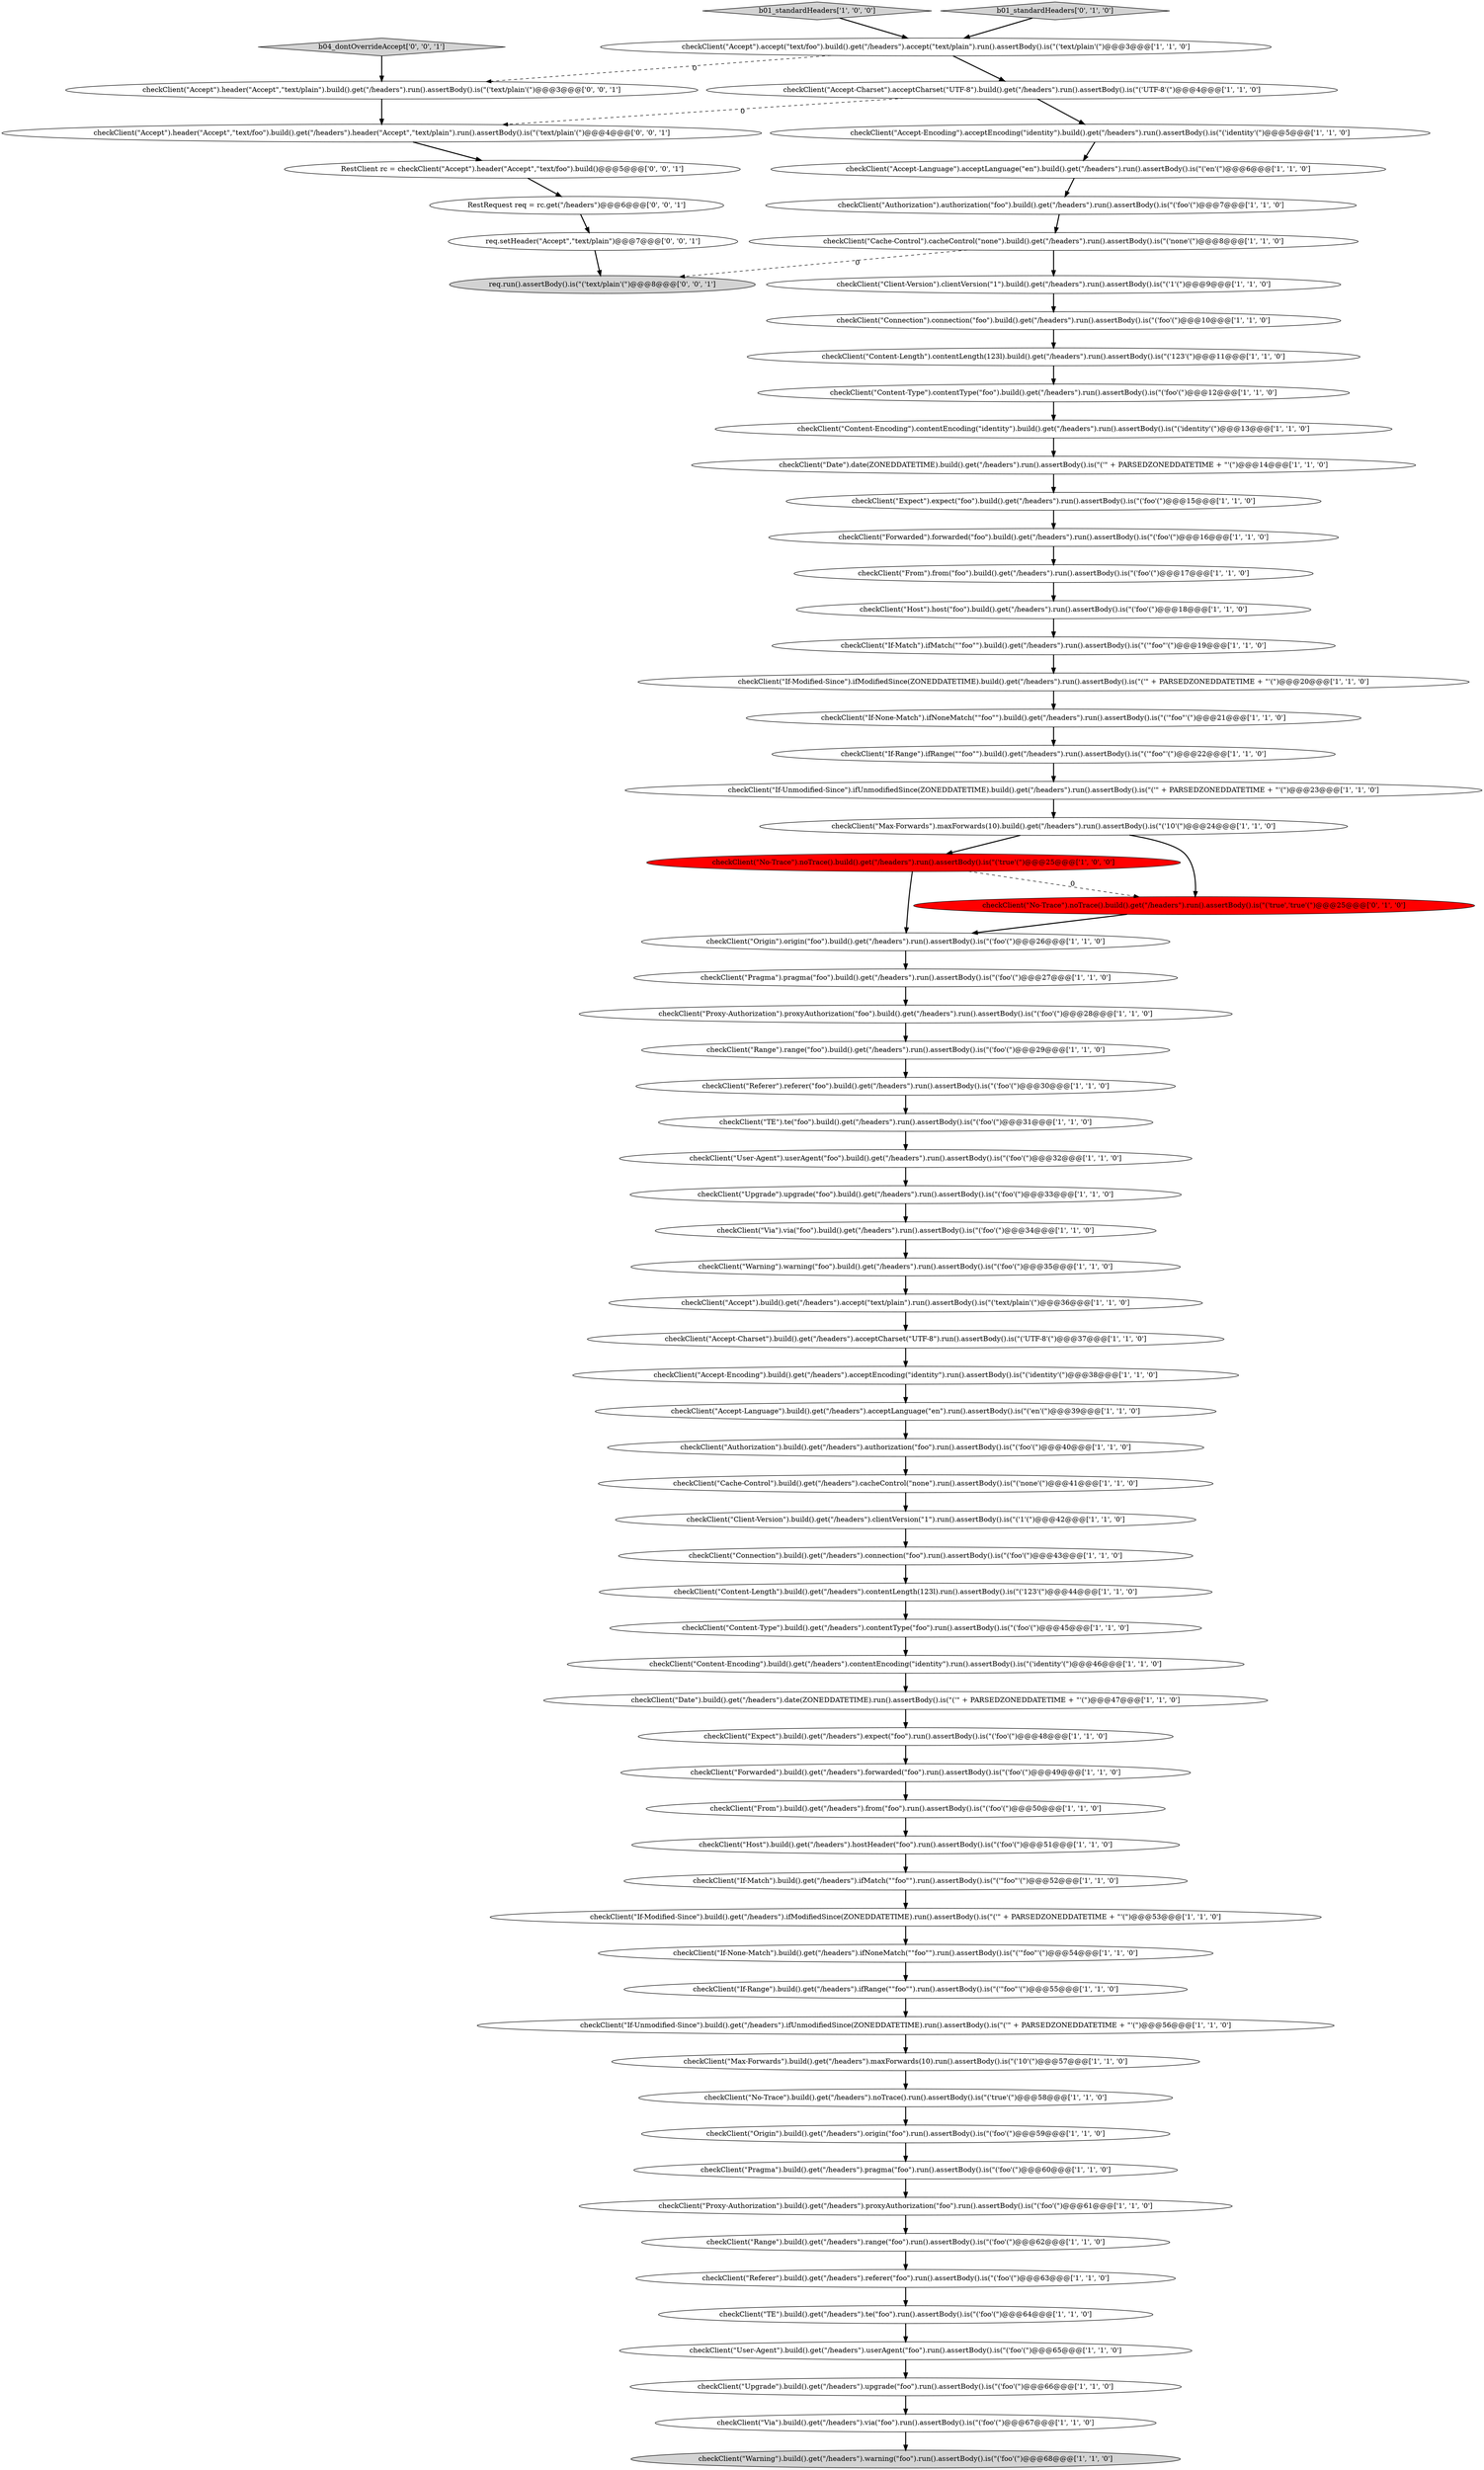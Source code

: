 digraph {
52 [style = filled, label = "checkClient(\"Range\").range(\"foo\").build().get(\"/headers\").run().assertBody().is(\"('foo'(\")@@@29@@@['1', '1', '0']", fillcolor = white, shape = ellipse image = "AAA0AAABBB1BBB"];
9 [style = filled, label = "checkClient(\"From\").build().get(\"/headers\").from(\"foo\").run().assertBody().is(\"('foo'(\")@@@50@@@['1', '1', '0']", fillcolor = white, shape = ellipse image = "AAA0AAABBB1BBB"];
48 [style = filled, label = "checkClient(\"If-Modified-Since\").ifModifiedSince(ZONEDDATETIME).build().get(\"/headers\").run().assertBody().is(\"('\" + PARSEDZONEDDATETIME + \"'(\")@@@20@@@['1', '1', '0']", fillcolor = white, shape = ellipse image = "AAA0AAABBB1BBB"];
59 [style = filled, label = "checkClient(\"No-Trace\").noTrace().build().get(\"/headers\").run().assertBody().is(\"('true'(\")@@@25@@@['1', '0', '0']", fillcolor = red, shape = ellipse image = "AAA1AAABBB1BBB"];
32 [style = filled, label = "checkClient(\"Forwarded\").build().get(\"/headers\").forwarded(\"foo\").run().assertBody().is(\"('foo'(\")@@@49@@@['1', '1', '0']", fillcolor = white, shape = ellipse image = "AAA0AAABBB1BBB"];
4 [style = filled, label = "checkClient(\"Content-Encoding\").build().get(\"/headers\").contentEncoding(\"identity\").run().assertBody().is(\"('identity'(\")@@@46@@@['1', '1', '0']", fillcolor = white, shape = ellipse image = "AAA0AAABBB1BBB"];
24 [style = filled, label = "checkClient(\"Content-Type\").contentType(\"foo\").build().get(\"/headers\").run().assertBody().is(\"('foo'(\")@@@12@@@['1', '1', '0']", fillcolor = white, shape = ellipse image = "AAA0AAABBB1BBB"];
29 [style = filled, label = "checkClient(\"No-Trace\").build().get(\"/headers\").noTrace().run().assertBody().is(\"('true'(\")@@@58@@@['1', '1', '0']", fillcolor = white, shape = ellipse image = "AAA0AAABBB1BBB"];
54 [style = filled, label = "checkClient(\"If-Range\").build().get(\"/headers\").ifRange(\"\"foo\"\").run().assertBody().is(\"('\"foo\"'(\")@@@55@@@['1', '1', '0']", fillcolor = white, shape = ellipse image = "AAA0AAABBB1BBB"];
28 [style = filled, label = "checkClient(\"Cache-Control\").build().get(\"/headers\").cacheControl(\"none\").run().assertBody().is(\"('none'(\")@@@41@@@['1', '1', '0']", fillcolor = white, shape = ellipse image = "AAA0AAABBB1BBB"];
61 [style = filled, label = "checkClient(\"Proxy-Authorization\").build().get(\"/headers\").proxyAuthorization(\"foo\").run().assertBody().is(\"('foo'(\")@@@61@@@['1', '1', '0']", fillcolor = white, shape = ellipse image = "AAA0AAABBB1BBB"];
0 [style = filled, label = "checkClient(\"Referer\").referer(\"foo\").build().get(\"/headers\").run().assertBody().is(\"('foo'(\")@@@30@@@['1', '1', '0']", fillcolor = white, shape = ellipse image = "AAA0AAABBB1BBB"];
49 [style = filled, label = "checkClient(\"Expect\").build().get(\"/headers\").expect(\"foo\").run().assertBody().is(\"('foo'(\")@@@48@@@['1', '1', '0']", fillcolor = white, shape = ellipse image = "AAA0AAABBB1BBB"];
7 [style = filled, label = "checkClient(\"Authorization\").build().get(\"/headers\").authorization(\"foo\").run().assertBody().is(\"('foo'(\")@@@40@@@['1', '1', '0']", fillcolor = white, shape = ellipse image = "AAA0AAABBB1BBB"];
25 [style = filled, label = "checkClient(\"Upgrade\").upgrade(\"foo\").build().get(\"/headers\").run().assertBody().is(\"('foo'(\")@@@33@@@['1', '1', '0']", fillcolor = white, shape = ellipse image = "AAA0AAABBB1BBB"];
40 [style = filled, label = "checkClient(\"If-None-Match\").build().get(\"/headers\").ifNoneMatch(\"\"foo\"\").run().assertBody().is(\"('\"foo\"'(\")@@@54@@@['1', '1', '0']", fillcolor = white, shape = ellipse image = "AAA0AAABBB1BBB"];
64 [style = filled, label = "b01_standardHeaders['1', '0', '0']", fillcolor = lightgray, shape = diamond image = "AAA0AAABBB1BBB"];
21 [style = filled, label = "checkClient(\"Pragma\").pragma(\"foo\").build().get(\"/headers\").run().assertBody().is(\"('foo'(\")@@@27@@@['1', '1', '0']", fillcolor = white, shape = ellipse image = "AAA0AAABBB1BBB"];
3 [style = filled, label = "checkClient(\"If-Range\").ifRange(\"\"foo\"\").build().get(\"/headers\").run().assertBody().is(\"('\"foo\"'(\")@@@22@@@['1', '1', '0']", fillcolor = white, shape = ellipse image = "AAA0AAABBB1BBB"];
58 [style = filled, label = "checkClient(\"Content-Encoding\").contentEncoding(\"identity\").build().get(\"/headers\").run().assertBody().is(\"('identity'(\")@@@13@@@['1', '1', '0']", fillcolor = white, shape = ellipse image = "AAA0AAABBB1BBB"];
15 [style = filled, label = "checkClient(\"Cache-Control\").cacheControl(\"none\").build().get(\"/headers\").run().assertBody().is(\"('none'(\")@@@8@@@['1', '1', '0']", fillcolor = white, shape = ellipse image = "AAA0AAABBB1BBB"];
70 [style = filled, label = "RestRequest req = rc.get(\"/headers\")@@@6@@@['0', '0', '1']", fillcolor = white, shape = ellipse image = "AAA0AAABBB3BBB"];
51 [style = filled, label = "checkClient(\"Content-Length\").build().get(\"/headers\").contentLength(123l).run().assertBody().is(\"('123'(\")@@@44@@@['1', '1', '0']", fillcolor = white, shape = ellipse image = "AAA0AAABBB1BBB"];
71 [style = filled, label = "checkClient(\"Accept\").header(\"Accept\",\"text/foo\").build().get(\"/headers\").header(\"Accept\",\"text/plain\").run().assertBody().is(\"('text/plain'(\")@@@4@@@['0', '0', '1']", fillcolor = white, shape = ellipse image = "AAA0AAABBB3BBB"];
72 [style = filled, label = "req.setHeader(\"Accept\",\"text/plain\")@@@7@@@['0', '0', '1']", fillcolor = white, shape = ellipse image = "AAA0AAABBB3BBB"];
74 [style = filled, label = "RestClient rc = checkClient(\"Accept\").header(\"Accept\",\"text/foo\").build()@@@5@@@['0', '0', '1']", fillcolor = white, shape = ellipse image = "AAA0AAABBB3BBB"];
33 [style = filled, label = "checkClient(\"Content-Type\").build().get(\"/headers\").contentType(\"foo\").run().assertBody().is(\"('foo'(\")@@@45@@@['1', '1', '0']", fillcolor = white, shape = ellipse image = "AAA0AAABBB1BBB"];
75 [style = filled, label = "req.run().assertBody().is(\"('text/plain'(\")@@@8@@@['0', '0', '1']", fillcolor = lightgray, shape = ellipse image = "AAA0AAABBB3BBB"];
10 [style = filled, label = "checkClient(\"If-Modified-Since\").build().get(\"/headers\").ifModifiedSince(ZONEDDATETIME).run().assertBody().is(\"('\" + PARSEDZONEDDATETIME + \"'(\")@@@53@@@['1', '1', '0']", fillcolor = white, shape = ellipse image = "AAA0AAABBB1BBB"];
44 [style = filled, label = "checkClient(\"Accept-Encoding\").acceptEncoding(\"identity\").build().get(\"/headers\").run().assertBody().is(\"('identity'(\")@@@5@@@['1', '1', '0']", fillcolor = white, shape = ellipse image = "AAA0AAABBB1BBB"];
69 [style = filled, label = "checkClient(\"Accept\").header(\"Accept\",\"text/plain\").build().get(\"/headers\").run().assertBody().is(\"('text/plain'(\")@@@3@@@['0', '0', '1']", fillcolor = white, shape = ellipse image = "AAA0AAABBB3BBB"];
19 [style = filled, label = "checkClient(\"Accept-Charset\").acceptCharset(\"UTF-8\").build().get(\"/headers\").run().assertBody().is(\"('UTF-8'(\")@@@4@@@['1', '1', '0']", fillcolor = white, shape = ellipse image = "AAA0AAABBB1BBB"];
12 [style = filled, label = "checkClient(\"Date\").date(ZONEDDATETIME).build().get(\"/headers\").run().assertBody().is(\"('\" + PARSEDZONEDDATETIME + \"'(\")@@@14@@@['1', '1', '0']", fillcolor = white, shape = ellipse image = "AAA0AAABBB1BBB"];
6 [style = filled, label = "checkClient(\"Referer\").build().get(\"/headers\").referer(\"foo\").run().assertBody().is(\"('foo'(\")@@@63@@@['1', '1', '0']", fillcolor = white, shape = ellipse image = "AAA0AAABBB1BBB"];
42 [style = filled, label = "checkClient(\"Proxy-Authorization\").proxyAuthorization(\"foo\").build().get(\"/headers\").run().assertBody().is(\"('foo'(\")@@@28@@@['1', '1', '0']", fillcolor = white, shape = ellipse image = "AAA0AAABBB1BBB"];
46 [style = filled, label = "checkClient(\"TE\").build().get(\"/headers\").te(\"foo\").run().assertBody().is(\"('foo'(\")@@@64@@@['1', '1', '0']", fillcolor = white, shape = ellipse image = "AAA0AAABBB1BBB"];
36 [style = filled, label = "checkClient(\"Authorization\").authorization(\"foo\").build().get(\"/headers\").run().assertBody().is(\"('foo'(\")@@@7@@@['1', '1', '0']", fillcolor = white, shape = ellipse image = "AAA0AAABBB1BBB"];
55 [style = filled, label = "checkClient(\"Forwarded\").forwarded(\"foo\").build().get(\"/headers\").run().assertBody().is(\"('foo'(\")@@@16@@@['1', '1', '0']", fillcolor = white, shape = ellipse image = "AAA0AAABBB1BBB"];
5 [style = filled, label = "checkClient(\"Host\").build().get(\"/headers\").hostHeader(\"foo\").run().assertBody().is(\"('foo'(\")@@@51@@@['1', '1', '0']", fillcolor = white, shape = ellipse image = "AAA0AAABBB1BBB"];
17 [style = filled, label = "checkClient(\"Via\").build().get(\"/headers\").via(\"foo\").run().assertBody().is(\"('foo'(\")@@@67@@@['1', '1', '0']", fillcolor = white, shape = ellipse image = "AAA0AAABBB1BBB"];
26 [style = filled, label = "checkClient(\"If-Match\").ifMatch(\"\"foo\"\").build().get(\"/headers\").run().assertBody().is(\"('\"foo\"'(\")@@@19@@@['1', '1', '0']", fillcolor = white, shape = ellipse image = "AAA0AAABBB1BBB"];
16 [style = filled, label = "checkClient(\"Warning\").warning(\"foo\").build().get(\"/headers\").run().assertBody().is(\"('foo'(\")@@@35@@@['1', '1', '0']", fillcolor = white, shape = ellipse image = "AAA0AAABBB1BBB"];
27 [style = filled, label = "checkClient(\"Expect\").expect(\"foo\").build().get(\"/headers\").run().assertBody().is(\"('foo'(\")@@@15@@@['1', '1', '0']", fillcolor = white, shape = ellipse image = "AAA0AAABBB1BBB"];
39 [style = filled, label = "checkClient(\"User-Agent\").userAgent(\"foo\").build().get(\"/headers\").run().assertBody().is(\"('foo'(\")@@@32@@@['1', '1', '0']", fillcolor = white, shape = ellipse image = "AAA0AAABBB1BBB"];
30 [style = filled, label = "checkClient(\"Connection\").connection(\"foo\").build().get(\"/headers\").run().assertBody().is(\"('foo'(\")@@@10@@@['1', '1', '0']", fillcolor = white, shape = ellipse image = "AAA0AAABBB1BBB"];
34 [style = filled, label = "checkClient(\"If-Unmodified-Since\").build().get(\"/headers\").ifUnmodifiedSince(ZONEDDATETIME).run().assertBody().is(\"('\" + PARSEDZONEDDATETIME + \"'(\")@@@56@@@['1', '1', '0']", fillcolor = white, shape = ellipse image = "AAA0AAABBB1BBB"];
41 [style = filled, label = "checkClient(\"Max-Forwards\").maxForwards(10).build().get(\"/headers\").run().assertBody().is(\"('10'(\")@@@24@@@['1', '1', '0']", fillcolor = white, shape = ellipse image = "AAA0AAABBB1BBB"];
31 [style = filled, label = "checkClient(\"Accept-Language\").build().get(\"/headers\").acceptLanguage(\"en\").run().assertBody().is(\"('en'(\")@@@39@@@['1', '1', '0']", fillcolor = white, shape = ellipse image = "AAA0AAABBB1BBB"];
45 [style = filled, label = "checkClient(\"Origin\").build().get(\"/headers\").origin(\"foo\").run().assertBody().is(\"('foo'(\")@@@59@@@['1', '1', '0']", fillcolor = white, shape = ellipse image = "AAA0AAABBB1BBB"];
11 [style = filled, label = "checkClient(\"Warning\").build().get(\"/headers\").warning(\"foo\").run().assertBody().is(\"('foo'(\")@@@68@@@['1', '1', '0']", fillcolor = lightgray, shape = ellipse image = "AAA0AAABBB1BBB"];
38 [style = filled, label = "checkClient(\"Accept-Language\").acceptLanguage(\"en\").build().get(\"/headers\").run().assertBody().is(\"('en'(\")@@@6@@@['1', '1', '0']", fillcolor = white, shape = ellipse image = "AAA0AAABBB1BBB"];
60 [style = filled, label = "checkClient(\"Accept-Encoding\").build().get(\"/headers\").acceptEncoding(\"identity\").run().assertBody().is(\"('identity'(\")@@@38@@@['1', '1', '0']", fillcolor = white, shape = ellipse image = "AAA0AAABBB1BBB"];
66 [style = filled, label = "checkClient(\"User-Agent\").build().get(\"/headers\").userAgent(\"foo\").run().assertBody().is(\"('foo'(\")@@@65@@@['1', '1', '0']", fillcolor = white, shape = ellipse image = "AAA0AAABBB1BBB"];
13 [style = filled, label = "checkClient(\"Host\").host(\"foo\").build().get(\"/headers\").run().assertBody().is(\"('foo'(\")@@@18@@@['1', '1', '0']", fillcolor = white, shape = ellipse image = "AAA0AAABBB1BBB"];
37 [style = filled, label = "checkClient(\"TE\").te(\"foo\").build().get(\"/headers\").run().assertBody().is(\"('foo'(\")@@@31@@@['1', '1', '0']", fillcolor = white, shape = ellipse image = "AAA0AAABBB1BBB"];
65 [style = filled, label = "checkClient(\"If-None-Match\").ifNoneMatch(\"\"foo\"\").build().get(\"/headers\").run().assertBody().is(\"('\"foo\"'(\")@@@21@@@['1', '1', '0']", fillcolor = white, shape = ellipse image = "AAA0AAABBB1BBB"];
56 [style = filled, label = "checkClient(\"Date\").build().get(\"/headers\").date(ZONEDDATETIME).run().assertBody().is(\"('\" + PARSEDZONEDDATETIME + \"'(\")@@@47@@@['1', '1', '0']", fillcolor = white, shape = ellipse image = "AAA0AAABBB1BBB"];
23 [style = filled, label = "checkClient(\"Range\").build().get(\"/headers\").range(\"foo\").run().assertBody().is(\"('foo'(\")@@@62@@@['1', '1', '0']", fillcolor = white, shape = ellipse image = "AAA0AAABBB1BBB"];
73 [style = filled, label = "b04_dontOverrideAccept['0', '0', '1']", fillcolor = lightgray, shape = diamond image = "AAA0AAABBB3BBB"];
2 [style = filled, label = "checkClient(\"If-Unmodified-Since\").ifUnmodifiedSince(ZONEDDATETIME).build().get(\"/headers\").run().assertBody().is(\"('\" + PARSEDZONEDDATETIME + \"'(\")@@@23@@@['1', '1', '0']", fillcolor = white, shape = ellipse image = "AAA0AAABBB1BBB"];
43 [style = filled, label = "checkClient(\"Client-Version\").clientVersion(\"1\").build().get(\"/headers\").run().assertBody().is(\"('1'(\")@@@9@@@['1', '1', '0']", fillcolor = white, shape = ellipse image = "AAA0AAABBB1BBB"];
47 [style = filled, label = "checkClient(\"Accept-Charset\").build().get(\"/headers\").acceptCharset(\"UTF-8\").run().assertBody().is(\"('UTF-8'(\")@@@37@@@['1', '1', '0']", fillcolor = white, shape = ellipse image = "AAA0AAABBB1BBB"];
62 [style = filled, label = "checkClient(\"Max-Forwards\").build().get(\"/headers\").maxForwards(10).run().assertBody().is(\"('10'(\")@@@57@@@['1', '1', '0']", fillcolor = white, shape = ellipse image = "AAA0AAABBB1BBB"];
68 [style = filled, label = "b01_standardHeaders['0', '1', '0']", fillcolor = lightgray, shape = diamond image = "AAA0AAABBB2BBB"];
22 [style = filled, label = "checkClient(\"Accept\").build().get(\"/headers\").accept(\"text/plain\").run().assertBody().is(\"('text/plain'(\")@@@36@@@['1', '1', '0']", fillcolor = white, shape = ellipse image = "AAA0AAABBB1BBB"];
67 [style = filled, label = "checkClient(\"No-Trace\").noTrace().build().get(\"/headers\").run().assertBody().is(\"('true','true'(\")@@@25@@@['0', '1', '0']", fillcolor = red, shape = ellipse image = "AAA1AAABBB2BBB"];
1 [style = filled, label = "checkClient(\"Origin\").origin(\"foo\").build().get(\"/headers\").run().assertBody().is(\"('foo'(\")@@@26@@@['1', '1', '0']", fillcolor = white, shape = ellipse image = "AAA0AAABBB1BBB"];
8 [style = filled, label = "checkClient(\"Connection\").build().get(\"/headers\").connection(\"foo\").run().assertBody().is(\"('foo'(\")@@@43@@@['1', '1', '0']", fillcolor = white, shape = ellipse image = "AAA0AAABBB1BBB"];
20 [style = filled, label = "checkClient(\"Client-Version\").build().get(\"/headers\").clientVersion(\"1\").run().assertBody().is(\"('1'(\")@@@42@@@['1', '1', '0']", fillcolor = white, shape = ellipse image = "AAA0AAABBB1BBB"];
63 [style = filled, label = "checkClient(\"Upgrade\").build().get(\"/headers\").upgrade(\"foo\").run().assertBody().is(\"('foo'(\")@@@66@@@['1', '1', '0']", fillcolor = white, shape = ellipse image = "AAA0AAABBB1BBB"];
50 [style = filled, label = "checkClient(\"Accept\").accept(\"text/foo\").build().get(\"/headers\").accept(\"text/plain\").run().assertBody().is(\"('text/plain'(\")@@@3@@@['1', '1', '0']", fillcolor = white, shape = ellipse image = "AAA0AAABBB1BBB"];
18 [style = filled, label = "checkClient(\"Pragma\").build().get(\"/headers\").pragma(\"foo\").run().assertBody().is(\"('foo'(\")@@@60@@@['1', '1', '0']", fillcolor = white, shape = ellipse image = "AAA0AAABBB1BBB"];
57 [style = filled, label = "checkClient(\"Content-Length\").contentLength(123l).build().get(\"/headers\").run().assertBody().is(\"('123'(\")@@@11@@@['1', '1', '0']", fillcolor = white, shape = ellipse image = "AAA0AAABBB1BBB"];
35 [style = filled, label = "checkClient(\"If-Match\").build().get(\"/headers\").ifMatch(\"\"foo\"\").run().assertBody().is(\"('\"foo\"'(\")@@@52@@@['1', '1', '0']", fillcolor = white, shape = ellipse image = "AAA0AAABBB1BBB"];
14 [style = filled, label = "checkClient(\"From\").from(\"foo\").build().get(\"/headers\").run().assertBody().is(\"('foo'(\")@@@17@@@['1', '1', '0']", fillcolor = white, shape = ellipse image = "AAA0AAABBB1BBB"];
53 [style = filled, label = "checkClient(\"Via\").via(\"foo\").build().get(\"/headers\").run().assertBody().is(\"('foo'(\")@@@34@@@['1', '1', '0']", fillcolor = white, shape = ellipse image = "AAA0AAABBB1BBB"];
66->63 [style = bold, label=""];
15->75 [style = dashed, label="0"];
2->41 [style = bold, label=""];
65->3 [style = bold, label=""];
21->42 [style = bold, label=""];
40->54 [style = bold, label=""];
56->49 [style = bold, label=""];
50->69 [style = dashed, label="0"];
50->19 [style = bold, label=""];
0->37 [style = bold, label=""];
28->20 [style = bold, label=""];
72->75 [style = bold, label=""];
42->52 [style = bold, label=""];
68->50 [style = bold, label=""];
33->4 [style = bold, label=""];
24->58 [style = bold, label=""];
55->14 [style = bold, label=""];
36->15 [style = bold, label=""];
30->57 [style = bold, label=""];
62->29 [style = bold, label=""];
25->53 [style = bold, label=""];
38->36 [style = bold, label=""];
59->67 [style = dashed, label="0"];
73->69 [style = bold, label=""];
67->1 [style = bold, label=""];
8->51 [style = bold, label=""];
16->22 [style = bold, label=""];
58->12 [style = bold, label=""];
41->59 [style = bold, label=""];
31->7 [style = bold, label=""];
57->24 [style = bold, label=""];
43->30 [style = bold, label=""];
44->38 [style = bold, label=""];
29->45 [style = bold, label=""];
17->11 [style = bold, label=""];
49->32 [style = bold, label=""];
19->44 [style = bold, label=""];
32->9 [style = bold, label=""];
4->56 [style = bold, label=""];
20->8 [style = bold, label=""];
52->0 [style = bold, label=""];
69->71 [style = bold, label=""];
27->55 [style = bold, label=""];
3->2 [style = bold, label=""];
7->28 [style = bold, label=""];
18->61 [style = bold, label=""];
46->66 [style = bold, label=""];
13->26 [style = bold, label=""];
63->17 [style = bold, label=""];
1->21 [style = bold, label=""];
71->74 [style = bold, label=""];
61->23 [style = bold, label=""];
34->62 [style = bold, label=""];
22->47 [style = bold, label=""];
59->1 [style = bold, label=""];
23->6 [style = bold, label=""];
15->43 [style = bold, label=""];
41->67 [style = bold, label=""];
60->31 [style = bold, label=""];
74->70 [style = bold, label=""];
10->40 [style = bold, label=""];
53->16 [style = bold, label=""];
9->5 [style = bold, label=""];
19->71 [style = dashed, label="0"];
35->10 [style = bold, label=""];
48->65 [style = bold, label=""];
39->25 [style = bold, label=""];
14->13 [style = bold, label=""];
6->46 [style = bold, label=""];
47->60 [style = bold, label=""];
64->50 [style = bold, label=""];
70->72 [style = bold, label=""];
26->48 [style = bold, label=""];
12->27 [style = bold, label=""];
5->35 [style = bold, label=""];
37->39 [style = bold, label=""];
54->34 [style = bold, label=""];
45->18 [style = bold, label=""];
51->33 [style = bold, label=""];
}
